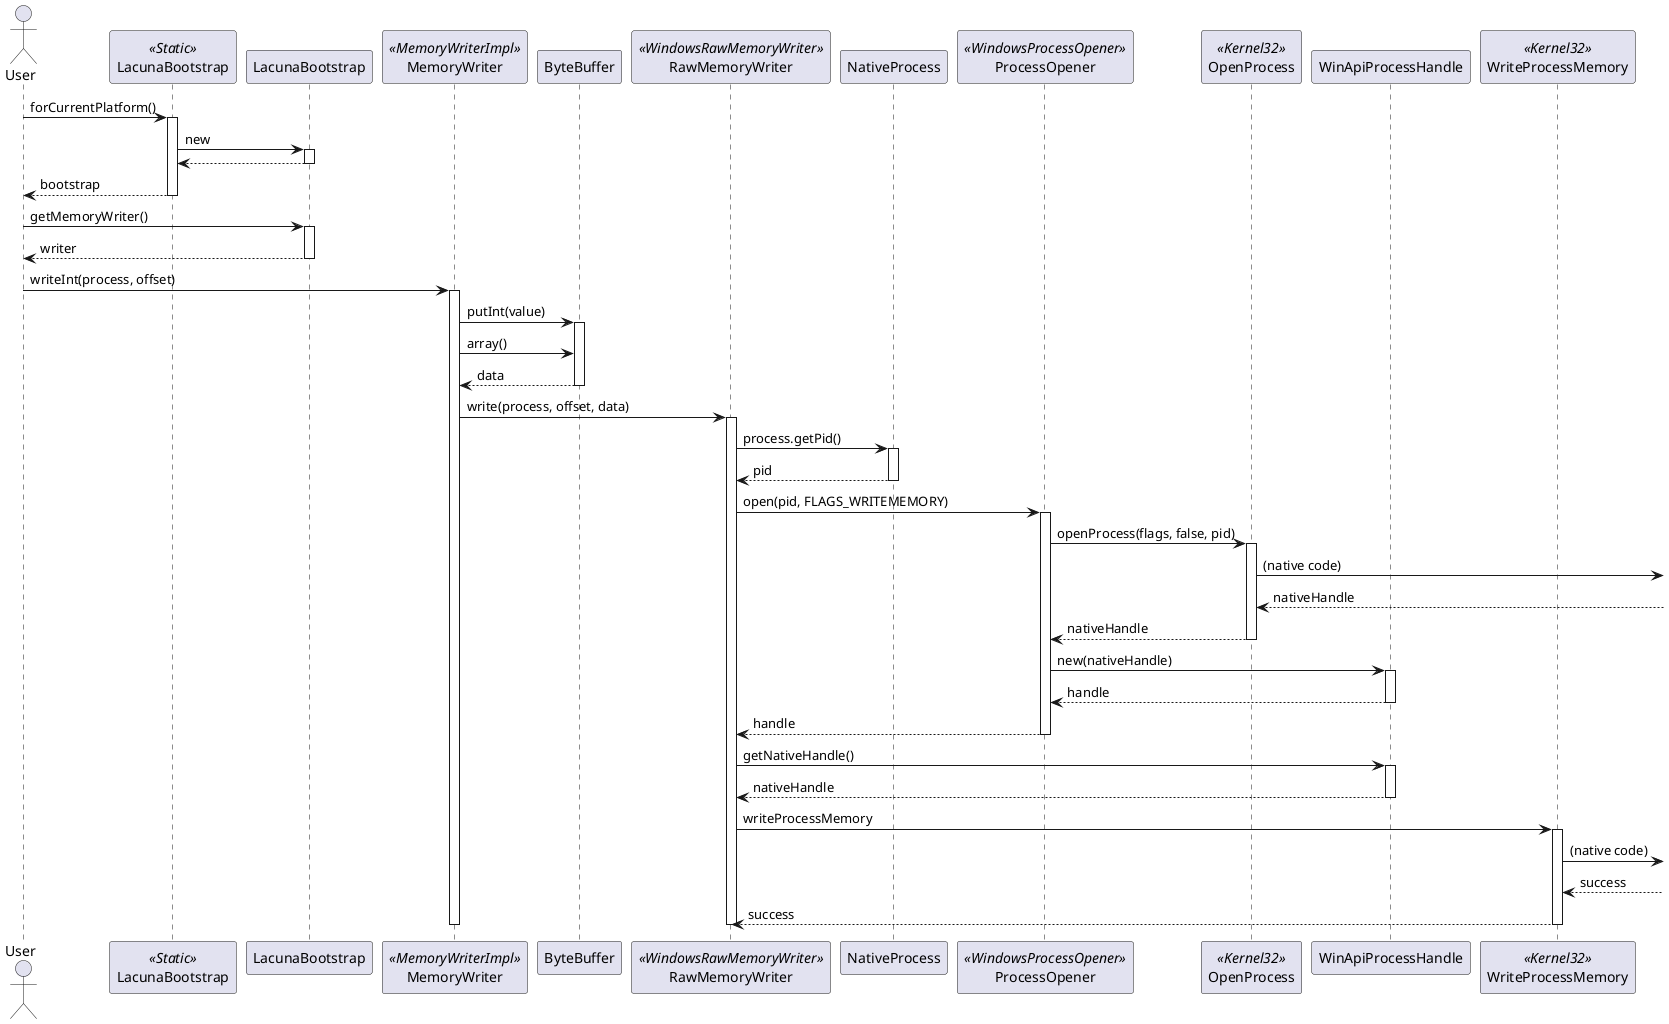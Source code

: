 @startuml

actor User

participant "LacunaBootstrap" as LacunaBootstrapStatic << Static >>

User -> LacunaBootstrapStatic : forCurrentPlatform()
activate LacunaBootstrapStatic
LacunaBootstrapStatic -> LacunaBootstrap : new
activate LacunaBootstrap
LacunaBootstrapStatic <-- LacunaBootstrap
deactivate LacunaBootstrap
User <-- LacunaBootstrapStatic : bootstrap
deactivate LacunaBootstrapStatic

User -> LacunaBootstrap : getMemoryWriter()
activate LacunaBootstrap
User <-- LacunaBootstrap : writer
deactivate LacunaBootstrap

participant MemoryWriter << MemoryWriterImpl >>
User -> MemoryWriter : writeInt(process, offset)
activate MemoryWriter

MemoryWriter -> ByteBuffer : putInt(value)
activate ByteBuffer
MemoryWriter -> ByteBuffer : array()
MemoryWriter <-- ByteBuffer : data
deactivate ByteBuffer
participant RawMemoryWriter << WindowsRawMemoryWriter >>
MemoryWriter -> RawMemoryWriter : write(process, offset, data)

activate RawMemoryWriter
RawMemoryWriter -> NativeProcess : process.getPid()
activate NativeProcess
RawMemoryWriter <-- NativeProcess : pid
deactivate NativeProcess

participant ProcessOpener << WindowsProcessOpener >>
RawMemoryWriter -> ProcessOpener : open(pid, FLAGS_WRITEMEMORY)
activate ProcessOpener
participant OpenProcess << Kernel32 >>
ProcessOpener -> OpenProcess : openProcess(flags, false, pid)
activate OpenProcess
OpenProcess ->] : (native code)
OpenProcess <--] : nativeHandle
ProcessOpener <-- OpenProcess : nativeHandle
deactivate OpenProcess
ProcessOpener -> WinApiProcessHandle : new(nativeHandle)
activate WinApiProcessHandle
ProcessOpener <-- WinApiProcessHandle : handle
deactivate WinApiProcessHandle
RawMemoryWriter <-- ProcessOpener : handle
deactivate ProcessOpener

RawMemoryWriter -> WinApiProcessHandle : getNativeHandle()
activate WinApiProcessHandle
RawMemoryWriter <-- WinApiProcessHandle : nativeHandle
deactivate WinApiProcessHandle

participant WriteProcessMemory << Kernel32 >>
RawMemoryWriter -> WriteProcessMemory : writeProcessMemory
activate WriteProcessMemory
WriteProcessMemory ->] : (native code)
WriteProcessMemory <--] : success
RawMemoryWriter <-- WriteProcessMemory : success
deactivate WriteProcessMemory

deactivate RawMemoryWriter

deactivate MemoryWriter

@enduml